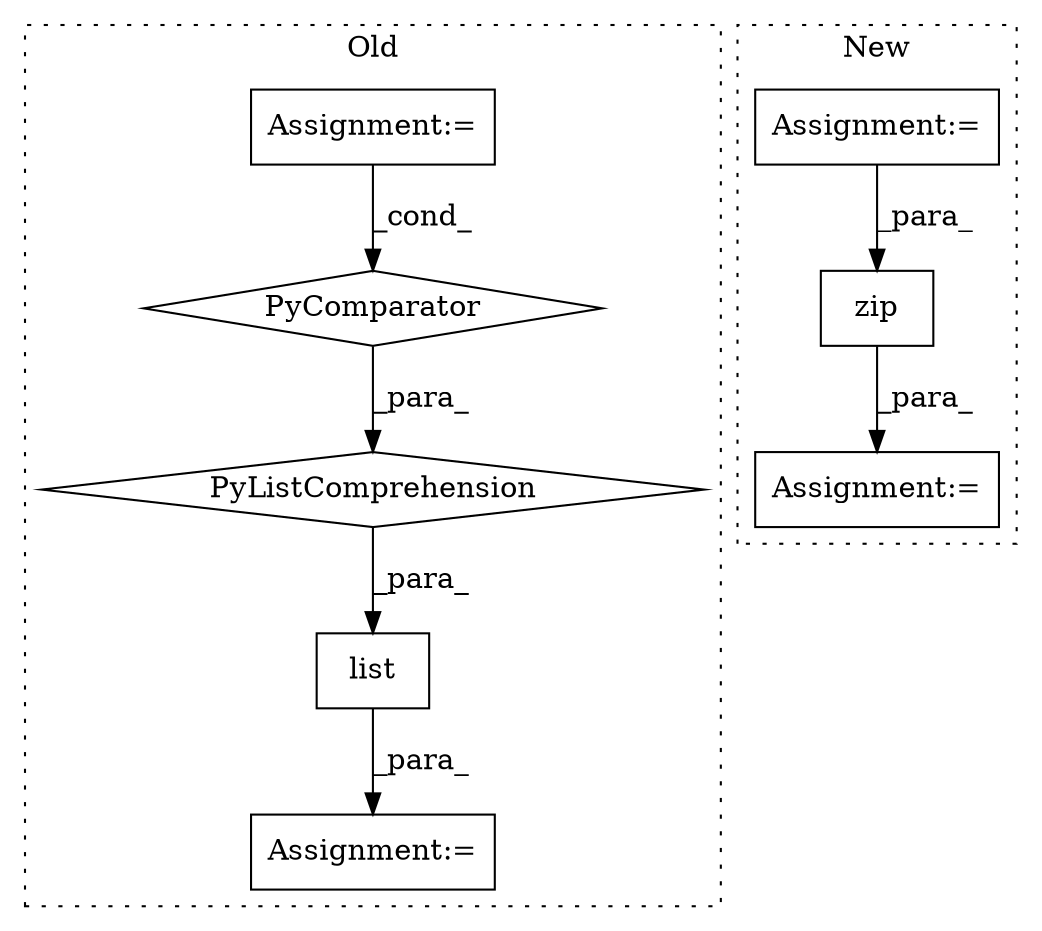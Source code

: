 digraph G {
subgraph cluster0 {
1 [label="list" a="32" s="21226,21459" l="5,1" shape="box"];
4 [label="Assignment:=" a="7" s="21225" l="1" shape="box"];
6 [label="Assignment:=" a="7" s="21347" l="109" shape="box"];
7 [label="PyListComprehension" a="109" s="21248" l="216" shape="diamond"];
8 [label="PyComparator" a="113" s="21347" l="109" shape="diamond"];
label = "Old";
style="dotted";
}
subgraph cluster1 {
2 [label="zip" a="32" s="21610,21618" l="4,1" shape="box"];
3 [label="Assignment:=" a="7" s="21604" l="1" shape="box"];
5 [label="Assignment:=" a="7" s="21249" l="1" shape="box"];
label = "New";
style="dotted";
}
1 -> 4 [label="_para_"];
2 -> 3 [label="_para_"];
5 -> 2 [label="_para_"];
6 -> 8 [label="_cond_"];
7 -> 1 [label="_para_"];
8 -> 7 [label="_para_"];
}